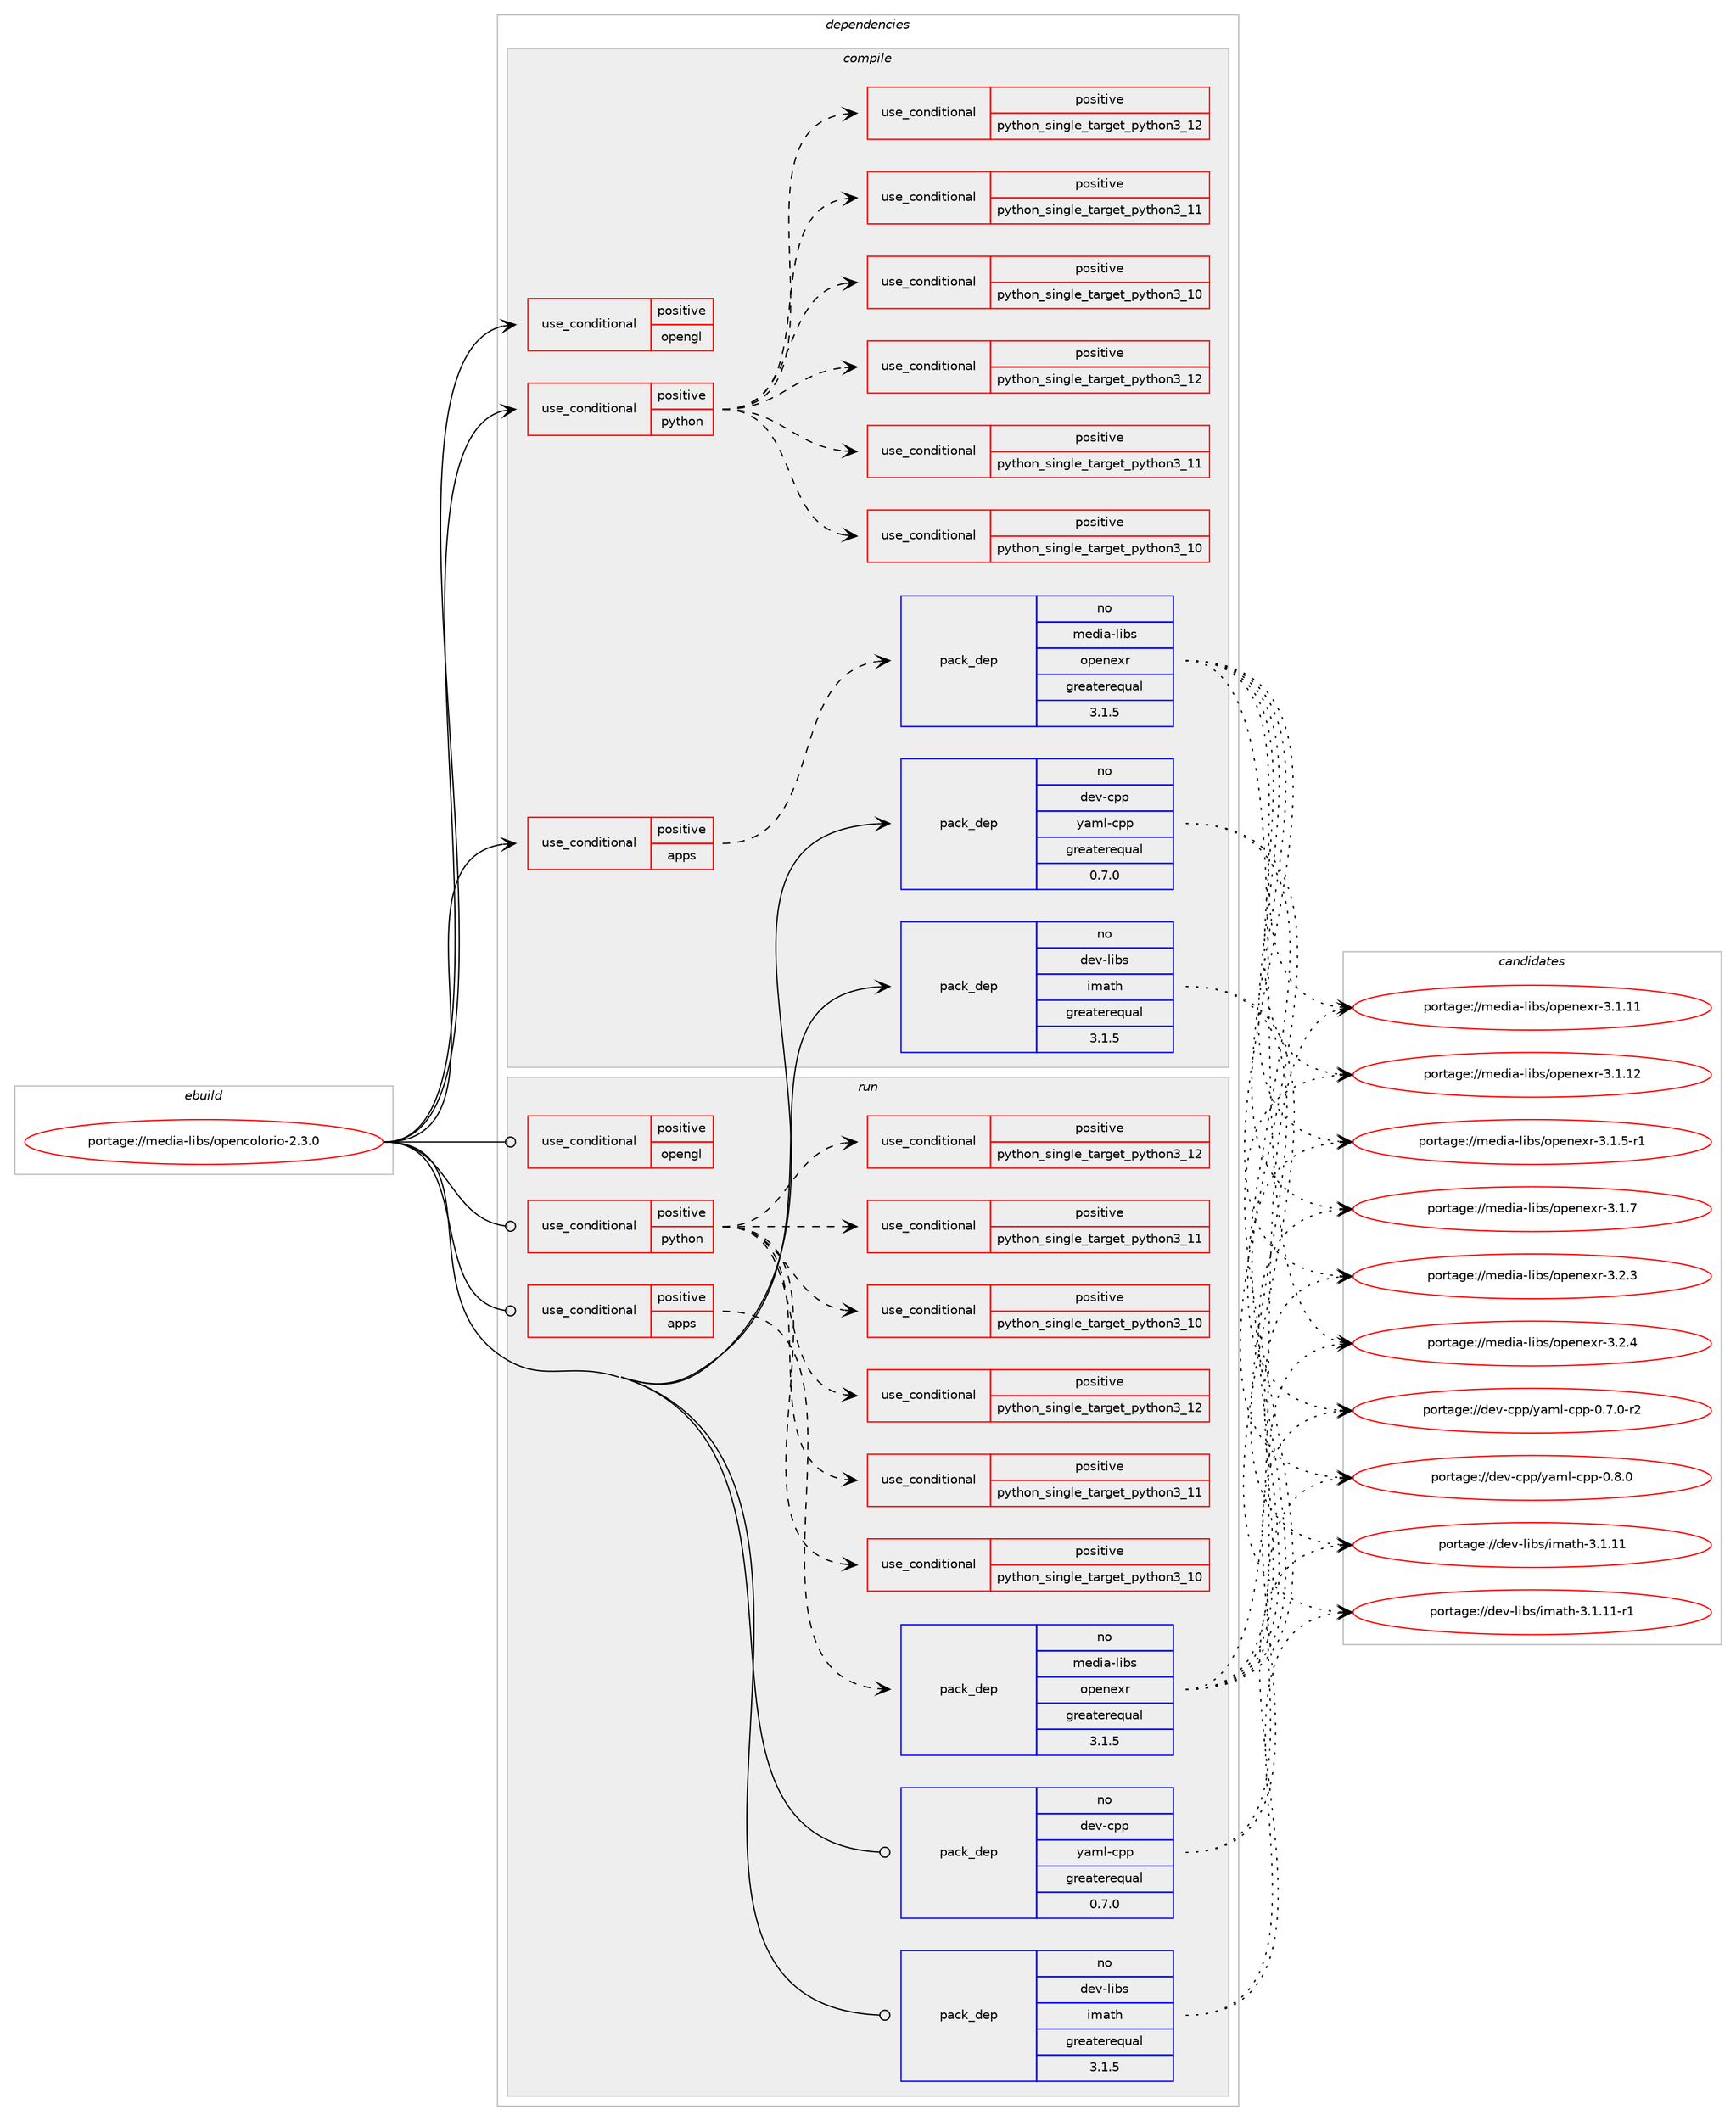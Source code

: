 digraph prolog {

# *************
# Graph options
# *************

newrank=true;
concentrate=true;
compound=true;
graph [rankdir=LR,fontname=Helvetica,fontsize=10,ranksep=1.5];#, ranksep=2.5, nodesep=0.2];
edge  [arrowhead=vee];
node  [fontname=Helvetica,fontsize=10];

# **********
# The ebuild
# **********

subgraph cluster_leftcol {
color=gray;
rank=same;
label=<<i>ebuild</i>>;
id [label="portage://media-libs/opencolorio-2.3.0", color=red, width=4, href="../media-libs/opencolorio-2.3.0.svg"];
}

# ****************
# The dependencies
# ****************

subgraph cluster_midcol {
color=gray;
label=<<i>dependencies</i>>;
subgraph cluster_compile {
fillcolor="#eeeeee";
style=filled;
label=<<i>compile</i>>;
subgraph cond75133 {
dependency157829 [label=<<TABLE BORDER="0" CELLBORDER="1" CELLSPACING="0" CELLPADDING="4"><TR><TD ROWSPAN="3" CELLPADDING="10">use_conditional</TD></TR><TR><TD>positive</TD></TR><TR><TD>apps</TD></TR></TABLE>>, shape=none, color=red];
# *** BEGIN UNKNOWN DEPENDENCY TYPE (TODO) ***
# dependency157829 -> package_dependency(portage://media-libs/opencolorio-2.3.0,install,no,media-libs,lcms,none,[,,],[slot(2)],[])
# *** END UNKNOWN DEPENDENCY TYPE (TODO) ***

subgraph pack80378 {
dependency157830 [label=<<TABLE BORDER="0" CELLBORDER="1" CELLSPACING="0" CELLPADDING="4" WIDTH="220"><TR><TD ROWSPAN="6" CELLPADDING="30">pack_dep</TD></TR><TR><TD WIDTH="110">no</TD></TR><TR><TD>media-libs</TD></TR><TR><TD>openexr</TD></TR><TR><TD>greaterequal</TD></TR><TR><TD>3.1.5</TD></TR></TABLE>>, shape=none, color=blue];
}
dependency157829:e -> dependency157830:w [weight=20,style="dashed",arrowhead="vee"];
}
id:e -> dependency157829:w [weight=20,style="solid",arrowhead="vee"];
subgraph cond75134 {
dependency157831 [label=<<TABLE BORDER="0" CELLBORDER="1" CELLSPACING="0" CELLPADDING="4"><TR><TD ROWSPAN="3" CELLPADDING="10">use_conditional</TD></TR><TR><TD>positive</TD></TR><TR><TD>opengl</TD></TR></TABLE>>, shape=none, color=red];
# *** BEGIN UNKNOWN DEPENDENCY TYPE (TODO) ***
# dependency157831 -> package_dependency(portage://media-libs/opencolorio-2.3.0,install,no,media-libs,freeglut,none,[,,],[],[])
# *** END UNKNOWN DEPENDENCY TYPE (TODO) ***

# *** BEGIN UNKNOWN DEPENDENCY TYPE (TODO) ***
# dependency157831 -> package_dependency(portage://media-libs/opencolorio-2.3.0,install,no,media-libs,glew,none,[,,],any_same_slot,[])
# *** END UNKNOWN DEPENDENCY TYPE (TODO) ***

# *** BEGIN UNKNOWN DEPENDENCY TYPE (TODO) ***
# dependency157831 -> package_dependency(portage://media-libs/opencolorio-2.3.0,install,no,media-libs,libglvnd,none,[,,],[],[])
# *** END UNKNOWN DEPENDENCY TYPE (TODO) ***

}
id:e -> dependency157831:w [weight=20,style="solid",arrowhead="vee"];
subgraph cond75135 {
dependency157832 [label=<<TABLE BORDER="0" CELLBORDER="1" CELLSPACING="0" CELLPADDING="4"><TR><TD ROWSPAN="3" CELLPADDING="10">use_conditional</TD></TR><TR><TD>positive</TD></TR><TR><TD>python</TD></TR></TABLE>>, shape=none, color=red];
subgraph cond75136 {
dependency157833 [label=<<TABLE BORDER="0" CELLBORDER="1" CELLSPACING="0" CELLPADDING="4"><TR><TD ROWSPAN="3" CELLPADDING="10">use_conditional</TD></TR><TR><TD>positive</TD></TR><TR><TD>python_single_target_python3_10</TD></TR></TABLE>>, shape=none, color=red];
# *** BEGIN UNKNOWN DEPENDENCY TYPE (TODO) ***
# dependency157833 -> package_dependency(portage://media-libs/opencolorio-2.3.0,install,no,dev-lang,python,none,[,,],[slot(3.10)],[])
# *** END UNKNOWN DEPENDENCY TYPE (TODO) ***

}
dependency157832:e -> dependency157833:w [weight=20,style="dashed",arrowhead="vee"];
subgraph cond75137 {
dependency157834 [label=<<TABLE BORDER="0" CELLBORDER="1" CELLSPACING="0" CELLPADDING="4"><TR><TD ROWSPAN="3" CELLPADDING="10">use_conditional</TD></TR><TR><TD>positive</TD></TR><TR><TD>python_single_target_python3_11</TD></TR></TABLE>>, shape=none, color=red];
# *** BEGIN UNKNOWN DEPENDENCY TYPE (TODO) ***
# dependency157834 -> package_dependency(portage://media-libs/opencolorio-2.3.0,install,no,dev-lang,python,none,[,,],[slot(3.11)],[])
# *** END UNKNOWN DEPENDENCY TYPE (TODO) ***

}
dependency157832:e -> dependency157834:w [weight=20,style="dashed",arrowhead="vee"];
subgraph cond75138 {
dependency157835 [label=<<TABLE BORDER="0" CELLBORDER="1" CELLSPACING="0" CELLPADDING="4"><TR><TD ROWSPAN="3" CELLPADDING="10">use_conditional</TD></TR><TR><TD>positive</TD></TR><TR><TD>python_single_target_python3_12</TD></TR></TABLE>>, shape=none, color=red];
# *** BEGIN UNKNOWN DEPENDENCY TYPE (TODO) ***
# dependency157835 -> package_dependency(portage://media-libs/opencolorio-2.3.0,install,no,dev-lang,python,none,[,,],[slot(3.12)],[])
# *** END UNKNOWN DEPENDENCY TYPE (TODO) ***

}
dependency157832:e -> dependency157835:w [weight=20,style="dashed",arrowhead="vee"];
subgraph cond75139 {
dependency157836 [label=<<TABLE BORDER="0" CELLBORDER="1" CELLSPACING="0" CELLPADDING="4"><TR><TD ROWSPAN="3" CELLPADDING="10">use_conditional</TD></TR><TR><TD>positive</TD></TR><TR><TD>python_single_target_python3_10</TD></TR></TABLE>>, shape=none, color=red];
# *** BEGIN UNKNOWN DEPENDENCY TYPE (TODO) ***
# dependency157836 -> package_dependency(portage://media-libs/opencolorio-2.3.0,install,no,dev-python,pybind11,none,[,,],[],[use(enable(python_targets_python3_10),negative)])
# *** END UNKNOWN DEPENDENCY TYPE (TODO) ***

}
dependency157832:e -> dependency157836:w [weight=20,style="dashed",arrowhead="vee"];
subgraph cond75140 {
dependency157837 [label=<<TABLE BORDER="0" CELLBORDER="1" CELLSPACING="0" CELLPADDING="4"><TR><TD ROWSPAN="3" CELLPADDING="10">use_conditional</TD></TR><TR><TD>positive</TD></TR><TR><TD>python_single_target_python3_11</TD></TR></TABLE>>, shape=none, color=red];
# *** BEGIN UNKNOWN DEPENDENCY TYPE (TODO) ***
# dependency157837 -> package_dependency(portage://media-libs/opencolorio-2.3.0,install,no,dev-python,pybind11,none,[,,],[],[use(enable(python_targets_python3_11),negative)])
# *** END UNKNOWN DEPENDENCY TYPE (TODO) ***

}
dependency157832:e -> dependency157837:w [weight=20,style="dashed",arrowhead="vee"];
subgraph cond75141 {
dependency157838 [label=<<TABLE BORDER="0" CELLBORDER="1" CELLSPACING="0" CELLPADDING="4"><TR><TD ROWSPAN="3" CELLPADDING="10">use_conditional</TD></TR><TR><TD>positive</TD></TR><TR><TD>python_single_target_python3_12</TD></TR></TABLE>>, shape=none, color=red];
# *** BEGIN UNKNOWN DEPENDENCY TYPE (TODO) ***
# dependency157838 -> package_dependency(portage://media-libs/opencolorio-2.3.0,install,no,dev-python,pybind11,none,[,,],[],[use(enable(python_targets_python3_12),negative)])
# *** END UNKNOWN DEPENDENCY TYPE (TODO) ***

}
dependency157832:e -> dependency157838:w [weight=20,style="dashed",arrowhead="vee"];
}
id:e -> dependency157832:w [weight=20,style="solid",arrowhead="vee"];
# *** BEGIN UNKNOWN DEPENDENCY TYPE (TODO) ***
# id -> package_dependency(portage://media-libs/opencolorio-2.3.0,install,no,dev-cpp,pystring,none,[,,],[],[])
# *** END UNKNOWN DEPENDENCY TYPE (TODO) ***

subgraph pack80379 {
dependency157839 [label=<<TABLE BORDER="0" CELLBORDER="1" CELLSPACING="0" CELLPADDING="4" WIDTH="220"><TR><TD ROWSPAN="6" CELLPADDING="30">pack_dep</TD></TR><TR><TD WIDTH="110">no</TD></TR><TR><TD>dev-cpp</TD></TR><TR><TD>yaml-cpp</TD></TR><TR><TD>greaterequal</TD></TR><TR><TD>0.7.0</TD></TR></TABLE>>, shape=none, color=blue];
}
id:e -> dependency157839:w [weight=20,style="solid",arrowhead="vee"];
# *** BEGIN UNKNOWN DEPENDENCY TYPE (TODO) ***
# id -> package_dependency(portage://media-libs/opencolorio-2.3.0,install,no,dev-libs,expat,none,[,,],[],[])
# *** END UNKNOWN DEPENDENCY TYPE (TODO) ***

subgraph pack80380 {
dependency157840 [label=<<TABLE BORDER="0" CELLBORDER="1" CELLSPACING="0" CELLPADDING="4" WIDTH="220"><TR><TD ROWSPAN="6" CELLPADDING="30">pack_dep</TD></TR><TR><TD WIDTH="110">no</TD></TR><TR><TD>dev-libs</TD></TR><TR><TD>imath</TD></TR><TR><TD>greaterequal</TD></TR><TR><TD>3.1.5</TD></TR></TABLE>>, shape=none, color=blue];
}
id:e -> dependency157840:w [weight=20,style="solid",arrowhead="vee"];
# *** BEGIN UNKNOWN DEPENDENCY TYPE (TODO) ***
# id -> package_dependency(portage://media-libs/opencolorio-2.3.0,install,no,sys-libs,minizip-ng,none,[,,],[],[])
# *** END UNKNOWN DEPENDENCY TYPE (TODO) ***

# *** BEGIN UNKNOWN DEPENDENCY TYPE (TODO) ***
# id -> package_dependency(portage://media-libs/opencolorio-2.3.0,install,no,sys-libs,zlib,none,[,,],[],[])
# *** END UNKNOWN DEPENDENCY TYPE (TODO) ***

}
subgraph cluster_compileandrun {
fillcolor="#eeeeee";
style=filled;
label=<<i>compile and run</i>>;
}
subgraph cluster_run {
fillcolor="#eeeeee";
style=filled;
label=<<i>run</i>>;
subgraph cond75142 {
dependency157841 [label=<<TABLE BORDER="0" CELLBORDER="1" CELLSPACING="0" CELLPADDING="4"><TR><TD ROWSPAN="3" CELLPADDING="10">use_conditional</TD></TR><TR><TD>positive</TD></TR><TR><TD>apps</TD></TR></TABLE>>, shape=none, color=red];
# *** BEGIN UNKNOWN DEPENDENCY TYPE (TODO) ***
# dependency157841 -> package_dependency(portage://media-libs/opencolorio-2.3.0,run,no,media-libs,lcms,none,[,,],[slot(2)],[])
# *** END UNKNOWN DEPENDENCY TYPE (TODO) ***

subgraph pack80381 {
dependency157842 [label=<<TABLE BORDER="0" CELLBORDER="1" CELLSPACING="0" CELLPADDING="4" WIDTH="220"><TR><TD ROWSPAN="6" CELLPADDING="30">pack_dep</TD></TR><TR><TD WIDTH="110">no</TD></TR><TR><TD>media-libs</TD></TR><TR><TD>openexr</TD></TR><TR><TD>greaterequal</TD></TR><TR><TD>3.1.5</TD></TR></TABLE>>, shape=none, color=blue];
}
dependency157841:e -> dependency157842:w [weight=20,style="dashed",arrowhead="vee"];
}
id:e -> dependency157841:w [weight=20,style="solid",arrowhead="odot"];
subgraph cond75143 {
dependency157843 [label=<<TABLE BORDER="0" CELLBORDER="1" CELLSPACING="0" CELLPADDING="4"><TR><TD ROWSPAN="3" CELLPADDING="10">use_conditional</TD></TR><TR><TD>positive</TD></TR><TR><TD>opengl</TD></TR></TABLE>>, shape=none, color=red];
# *** BEGIN UNKNOWN DEPENDENCY TYPE (TODO) ***
# dependency157843 -> package_dependency(portage://media-libs/opencolorio-2.3.0,run,no,media-libs,freeglut,none,[,,],[],[])
# *** END UNKNOWN DEPENDENCY TYPE (TODO) ***

# *** BEGIN UNKNOWN DEPENDENCY TYPE (TODO) ***
# dependency157843 -> package_dependency(portage://media-libs/opencolorio-2.3.0,run,no,media-libs,glew,none,[,,],any_same_slot,[])
# *** END UNKNOWN DEPENDENCY TYPE (TODO) ***

# *** BEGIN UNKNOWN DEPENDENCY TYPE (TODO) ***
# dependency157843 -> package_dependency(portage://media-libs/opencolorio-2.3.0,run,no,media-libs,libglvnd,none,[,,],[],[])
# *** END UNKNOWN DEPENDENCY TYPE (TODO) ***

}
id:e -> dependency157843:w [weight=20,style="solid",arrowhead="odot"];
subgraph cond75144 {
dependency157844 [label=<<TABLE BORDER="0" CELLBORDER="1" CELLSPACING="0" CELLPADDING="4"><TR><TD ROWSPAN="3" CELLPADDING="10">use_conditional</TD></TR><TR><TD>positive</TD></TR><TR><TD>python</TD></TR></TABLE>>, shape=none, color=red];
subgraph cond75145 {
dependency157845 [label=<<TABLE BORDER="0" CELLBORDER="1" CELLSPACING="0" CELLPADDING="4"><TR><TD ROWSPAN="3" CELLPADDING="10">use_conditional</TD></TR><TR><TD>positive</TD></TR><TR><TD>python_single_target_python3_10</TD></TR></TABLE>>, shape=none, color=red];
# *** BEGIN UNKNOWN DEPENDENCY TYPE (TODO) ***
# dependency157845 -> package_dependency(portage://media-libs/opencolorio-2.3.0,run,no,dev-lang,python,none,[,,],[slot(3.10)],[])
# *** END UNKNOWN DEPENDENCY TYPE (TODO) ***

}
dependency157844:e -> dependency157845:w [weight=20,style="dashed",arrowhead="vee"];
subgraph cond75146 {
dependency157846 [label=<<TABLE BORDER="0" CELLBORDER="1" CELLSPACING="0" CELLPADDING="4"><TR><TD ROWSPAN="3" CELLPADDING="10">use_conditional</TD></TR><TR><TD>positive</TD></TR><TR><TD>python_single_target_python3_11</TD></TR></TABLE>>, shape=none, color=red];
# *** BEGIN UNKNOWN DEPENDENCY TYPE (TODO) ***
# dependency157846 -> package_dependency(portage://media-libs/opencolorio-2.3.0,run,no,dev-lang,python,none,[,,],[slot(3.11)],[])
# *** END UNKNOWN DEPENDENCY TYPE (TODO) ***

}
dependency157844:e -> dependency157846:w [weight=20,style="dashed",arrowhead="vee"];
subgraph cond75147 {
dependency157847 [label=<<TABLE BORDER="0" CELLBORDER="1" CELLSPACING="0" CELLPADDING="4"><TR><TD ROWSPAN="3" CELLPADDING="10">use_conditional</TD></TR><TR><TD>positive</TD></TR><TR><TD>python_single_target_python3_12</TD></TR></TABLE>>, shape=none, color=red];
# *** BEGIN UNKNOWN DEPENDENCY TYPE (TODO) ***
# dependency157847 -> package_dependency(portage://media-libs/opencolorio-2.3.0,run,no,dev-lang,python,none,[,,],[slot(3.12)],[])
# *** END UNKNOWN DEPENDENCY TYPE (TODO) ***

}
dependency157844:e -> dependency157847:w [weight=20,style="dashed",arrowhead="vee"];
subgraph cond75148 {
dependency157848 [label=<<TABLE BORDER="0" CELLBORDER="1" CELLSPACING="0" CELLPADDING="4"><TR><TD ROWSPAN="3" CELLPADDING="10">use_conditional</TD></TR><TR><TD>positive</TD></TR><TR><TD>python_single_target_python3_10</TD></TR></TABLE>>, shape=none, color=red];
# *** BEGIN UNKNOWN DEPENDENCY TYPE (TODO) ***
# dependency157848 -> package_dependency(portage://media-libs/opencolorio-2.3.0,run,no,dev-python,pybind11,none,[,,],[],[use(enable(python_targets_python3_10),negative)])
# *** END UNKNOWN DEPENDENCY TYPE (TODO) ***

}
dependency157844:e -> dependency157848:w [weight=20,style="dashed",arrowhead="vee"];
subgraph cond75149 {
dependency157849 [label=<<TABLE BORDER="0" CELLBORDER="1" CELLSPACING="0" CELLPADDING="4"><TR><TD ROWSPAN="3" CELLPADDING="10">use_conditional</TD></TR><TR><TD>positive</TD></TR><TR><TD>python_single_target_python3_11</TD></TR></TABLE>>, shape=none, color=red];
# *** BEGIN UNKNOWN DEPENDENCY TYPE (TODO) ***
# dependency157849 -> package_dependency(portage://media-libs/opencolorio-2.3.0,run,no,dev-python,pybind11,none,[,,],[],[use(enable(python_targets_python3_11),negative)])
# *** END UNKNOWN DEPENDENCY TYPE (TODO) ***

}
dependency157844:e -> dependency157849:w [weight=20,style="dashed",arrowhead="vee"];
subgraph cond75150 {
dependency157850 [label=<<TABLE BORDER="0" CELLBORDER="1" CELLSPACING="0" CELLPADDING="4"><TR><TD ROWSPAN="3" CELLPADDING="10">use_conditional</TD></TR><TR><TD>positive</TD></TR><TR><TD>python_single_target_python3_12</TD></TR></TABLE>>, shape=none, color=red];
# *** BEGIN UNKNOWN DEPENDENCY TYPE (TODO) ***
# dependency157850 -> package_dependency(portage://media-libs/opencolorio-2.3.0,run,no,dev-python,pybind11,none,[,,],[],[use(enable(python_targets_python3_12),negative)])
# *** END UNKNOWN DEPENDENCY TYPE (TODO) ***

}
dependency157844:e -> dependency157850:w [weight=20,style="dashed",arrowhead="vee"];
}
id:e -> dependency157844:w [weight=20,style="solid",arrowhead="odot"];
# *** BEGIN UNKNOWN DEPENDENCY TYPE (TODO) ***
# id -> package_dependency(portage://media-libs/opencolorio-2.3.0,run,no,dev-cpp,pystring,none,[,,],[],[])
# *** END UNKNOWN DEPENDENCY TYPE (TODO) ***

subgraph pack80382 {
dependency157851 [label=<<TABLE BORDER="0" CELLBORDER="1" CELLSPACING="0" CELLPADDING="4" WIDTH="220"><TR><TD ROWSPAN="6" CELLPADDING="30">pack_dep</TD></TR><TR><TD WIDTH="110">no</TD></TR><TR><TD>dev-cpp</TD></TR><TR><TD>yaml-cpp</TD></TR><TR><TD>greaterequal</TD></TR><TR><TD>0.7.0</TD></TR></TABLE>>, shape=none, color=blue];
}
id:e -> dependency157851:w [weight=20,style="solid",arrowhead="odot"];
# *** BEGIN UNKNOWN DEPENDENCY TYPE (TODO) ***
# id -> package_dependency(portage://media-libs/opencolorio-2.3.0,run,no,dev-libs,expat,none,[,,],[],[])
# *** END UNKNOWN DEPENDENCY TYPE (TODO) ***

subgraph pack80383 {
dependency157852 [label=<<TABLE BORDER="0" CELLBORDER="1" CELLSPACING="0" CELLPADDING="4" WIDTH="220"><TR><TD ROWSPAN="6" CELLPADDING="30">pack_dep</TD></TR><TR><TD WIDTH="110">no</TD></TR><TR><TD>dev-libs</TD></TR><TR><TD>imath</TD></TR><TR><TD>greaterequal</TD></TR><TR><TD>3.1.5</TD></TR></TABLE>>, shape=none, color=blue];
}
id:e -> dependency157852:w [weight=20,style="solid",arrowhead="odot"];
# *** BEGIN UNKNOWN DEPENDENCY TYPE (TODO) ***
# id -> package_dependency(portage://media-libs/opencolorio-2.3.0,run,no,sys-libs,minizip-ng,none,[,,],[],[])
# *** END UNKNOWN DEPENDENCY TYPE (TODO) ***

# *** BEGIN UNKNOWN DEPENDENCY TYPE (TODO) ***
# id -> package_dependency(portage://media-libs/opencolorio-2.3.0,run,no,sys-libs,zlib,none,[,,],[],[])
# *** END UNKNOWN DEPENDENCY TYPE (TODO) ***

}
}

# **************
# The candidates
# **************

subgraph cluster_choices {
rank=same;
color=gray;
label=<<i>candidates</i>>;

subgraph choice80378 {
color=black;
nodesep=1;
choice1091011001059745108105981154711111210111010112011445514649464949 [label="portage://media-libs/openexr-3.1.11", color=red, width=4,href="../media-libs/openexr-3.1.11.svg"];
choice1091011001059745108105981154711111210111010112011445514649464950 [label="portage://media-libs/openexr-3.1.12", color=red, width=4,href="../media-libs/openexr-3.1.12.svg"];
choice109101100105974510810598115471111121011101011201144551464946534511449 [label="portage://media-libs/openexr-3.1.5-r1", color=red, width=4,href="../media-libs/openexr-3.1.5-r1.svg"];
choice10910110010597451081059811547111112101110101120114455146494655 [label="portage://media-libs/openexr-3.1.7", color=red, width=4,href="../media-libs/openexr-3.1.7.svg"];
choice10910110010597451081059811547111112101110101120114455146504651 [label="portage://media-libs/openexr-3.2.3", color=red, width=4,href="../media-libs/openexr-3.2.3.svg"];
choice10910110010597451081059811547111112101110101120114455146504652 [label="portage://media-libs/openexr-3.2.4", color=red, width=4,href="../media-libs/openexr-3.2.4.svg"];
dependency157830:e -> choice1091011001059745108105981154711111210111010112011445514649464949:w [style=dotted,weight="100"];
dependency157830:e -> choice1091011001059745108105981154711111210111010112011445514649464950:w [style=dotted,weight="100"];
dependency157830:e -> choice109101100105974510810598115471111121011101011201144551464946534511449:w [style=dotted,weight="100"];
dependency157830:e -> choice10910110010597451081059811547111112101110101120114455146494655:w [style=dotted,weight="100"];
dependency157830:e -> choice10910110010597451081059811547111112101110101120114455146504651:w [style=dotted,weight="100"];
dependency157830:e -> choice10910110010597451081059811547111112101110101120114455146504652:w [style=dotted,weight="100"];
}
subgraph choice80379 {
color=black;
nodesep=1;
choice1001011184599112112471219710910845991121124548465546484511450 [label="portage://dev-cpp/yaml-cpp-0.7.0-r2", color=red, width=4,href="../dev-cpp/yaml-cpp-0.7.0-r2.svg"];
choice100101118459911211247121971091084599112112454846564648 [label="portage://dev-cpp/yaml-cpp-0.8.0", color=red, width=4,href="../dev-cpp/yaml-cpp-0.8.0.svg"];
dependency157839:e -> choice1001011184599112112471219710910845991121124548465546484511450:w [style=dotted,weight="100"];
dependency157839:e -> choice100101118459911211247121971091084599112112454846564648:w [style=dotted,weight="100"];
}
subgraph choice80380 {
color=black;
nodesep=1;
choice1001011184510810598115471051099711610445514649464949 [label="portage://dev-libs/imath-3.1.11", color=red, width=4,href="../dev-libs/imath-3.1.11.svg"];
choice10010111845108105981154710510997116104455146494649494511449 [label="portage://dev-libs/imath-3.1.11-r1", color=red, width=4,href="../dev-libs/imath-3.1.11-r1.svg"];
dependency157840:e -> choice1001011184510810598115471051099711610445514649464949:w [style=dotted,weight="100"];
dependency157840:e -> choice10010111845108105981154710510997116104455146494649494511449:w [style=dotted,weight="100"];
}
subgraph choice80381 {
color=black;
nodesep=1;
choice1091011001059745108105981154711111210111010112011445514649464949 [label="portage://media-libs/openexr-3.1.11", color=red, width=4,href="../media-libs/openexr-3.1.11.svg"];
choice1091011001059745108105981154711111210111010112011445514649464950 [label="portage://media-libs/openexr-3.1.12", color=red, width=4,href="../media-libs/openexr-3.1.12.svg"];
choice109101100105974510810598115471111121011101011201144551464946534511449 [label="portage://media-libs/openexr-3.1.5-r1", color=red, width=4,href="../media-libs/openexr-3.1.5-r1.svg"];
choice10910110010597451081059811547111112101110101120114455146494655 [label="portage://media-libs/openexr-3.1.7", color=red, width=4,href="../media-libs/openexr-3.1.7.svg"];
choice10910110010597451081059811547111112101110101120114455146504651 [label="portage://media-libs/openexr-3.2.3", color=red, width=4,href="../media-libs/openexr-3.2.3.svg"];
choice10910110010597451081059811547111112101110101120114455146504652 [label="portage://media-libs/openexr-3.2.4", color=red, width=4,href="../media-libs/openexr-3.2.4.svg"];
dependency157842:e -> choice1091011001059745108105981154711111210111010112011445514649464949:w [style=dotted,weight="100"];
dependency157842:e -> choice1091011001059745108105981154711111210111010112011445514649464950:w [style=dotted,weight="100"];
dependency157842:e -> choice109101100105974510810598115471111121011101011201144551464946534511449:w [style=dotted,weight="100"];
dependency157842:e -> choice10910110010597451081059811547111112101110101120114455146494655:w [style=dotted,weight="100"];
dependency157842:e -> choice10910110010597451081059811547111112101110101120114455146504651:w [style=dotted,weight="100"];
dependency157842:e -> choice10910110010597451081059811547111112101110101120114455146504652:w [style=dotted,weight="100"];
}
subgraph choice80382 {
color=black;
nodesep=1;
choice1001011184599112112471219710910845991121124548465546484511450 [label="portage://dev-cpp/yaml-cpp-0.7.0-r2", color=red, width=4,href="../dev-cpp/yaml-cpp-0.7.0-r2.svg"];
choice100101118459911211247121971091084599112112454846564648 [label="portage://dev-cpp/yaml-cpp-0.8.0", color=red, width=4,href="../dev-cpp/yaml-cpp-0.8.0.svg"];
dependency157851:e -> choice1001011184599112112471219710910845991121124548465546484511450:w [style=dotted,weight="100"];
dependency157851:e -> choice100101118459911211247121971091084599112112454846564648:w [style=dotted,weight="100"];
}
subgraph choice80383 {
color=black;
nodesep=1;
choice1001011184510810598115471051099711610445514649464949 [label="portage://dev-libs/imath-3.1.11", color=red, width=4,href="../dev-libs/imath-3.1.11.svg"];
choice10010111845108105981154710510997116104455146494649494511449 [label="portage://dev-libs/imath-3.1.11-r1", color=red, width=4,href="../dev-libs/imath-3.1.11-r1.svg"];
dependency157852:e -> choice1001011184510810598115471051099711610445514649464949:w [style=dotted,weight="100"];
dependency157852:e -> choice10010111845108105981154710510997116104455146494649494511449:w [style=dotted,weight="100"];
}
}

}
